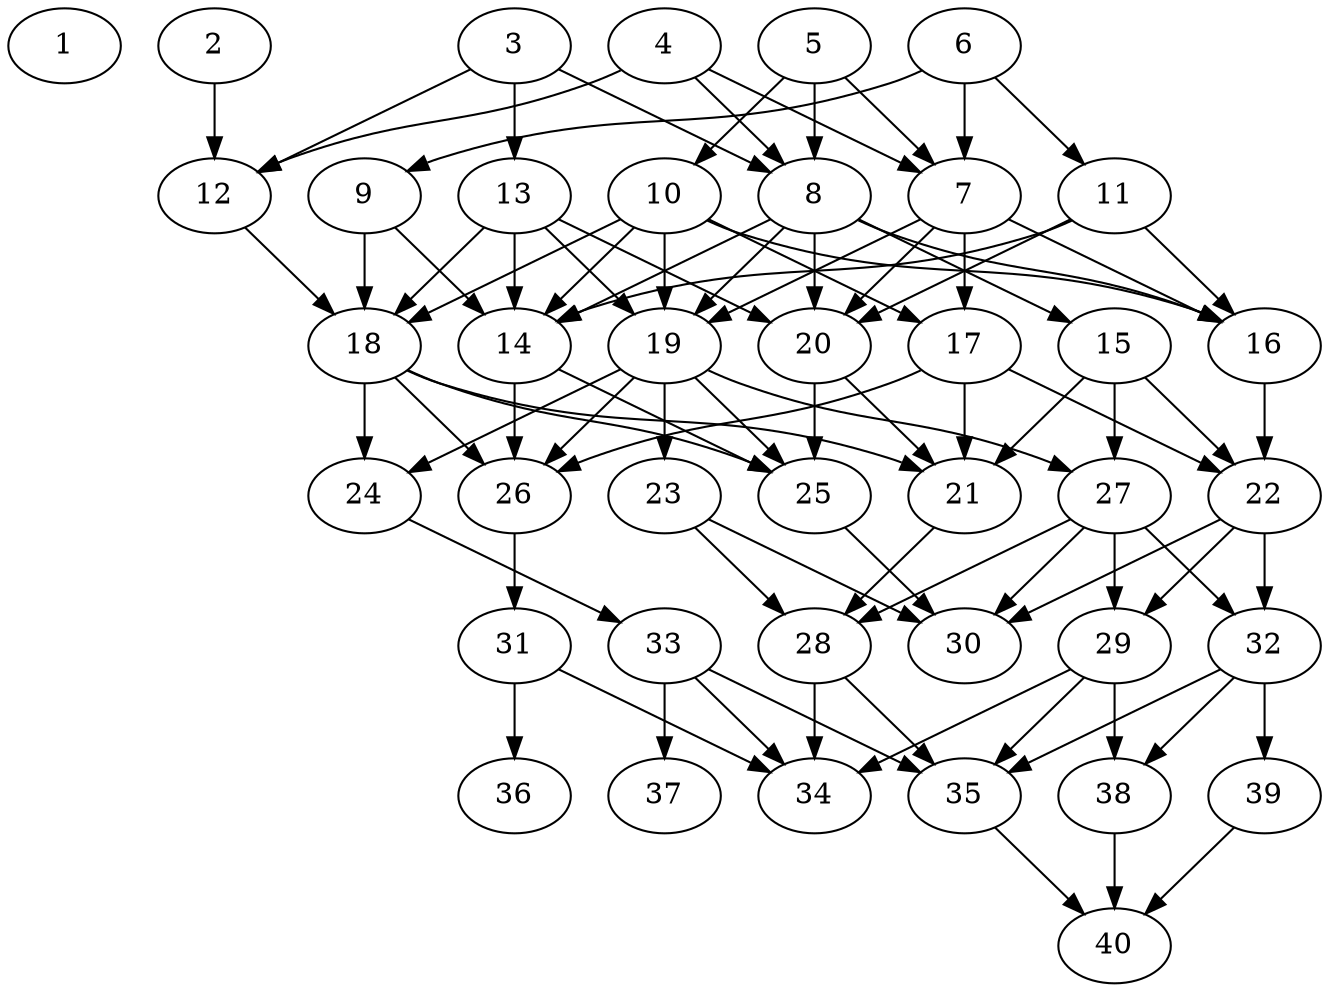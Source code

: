 // DAG automatically generated by daggen at Thu Oct  3 14:06:50 2019
// ./daggen --dot -n 40 --ccr 0.3 --fat 0.5 --regular 0.7 --density 0.6 --mindata 5242880 --maxdata 52428800 
digraph G {
  1 [size="135584427", alpha="0.12", expect_size="40675328"] 
  2 [size="94044160", alpha="0.15", expect_size="28213248"] 
  2 -> 12 [size ="28213248"]
  3 [size="56572587", alpha="0.03", expect_size="16971776"] 
  3 -> 8 [size ="16971776"]
  3 -> 12 [size ="16971776"]
  3 -> 13 [size ="16971776"]
  4 [size="167505920", alpha="0.16", expect_size="50251776"] 
  4 -> 7 [size ="50251776"]
  4 -> 8 [size ="50251776"]
  4 -> 12 [size ="50251776"]
  5 [size="61699413", alpha="0.12", expect_size="18509824"] 
  5 -> 7 [size ="18509824"]
  5 -> 8 [size ="18509824"]
  5 -> 10 [size ="18509824"]
  6 [size="113015467", alpha="0.15", expect_size="33904640"] 
  6 -> 7 [size ="33904640"]
  6 -> 9 [size ="33904640"]
  6 -> 11 [size ="33904640"]
  7 [size="87592960", alpha="0.14", expect_size="26277888"] 
  7 -> 16 [size ="26277888"]
  7 -> 17 [size ="26277888"]
  7 -> 19 [size ="26277888"]
  7 -> 20 [size ="26277888"]
  8 [size="76980907", alpha="0.15", expect_size="23094272"] 
  8 -> 14 [size ="23094272"]
  8 -> 15 [size ="23094272"]
  8 -> 16 [size ="23094272"]
  8 -> 19 [size ="23094272"]
  8 -> 20 [size ="23094272"]
  9 [size="22971733", alpha="0.14", expect_size="6891520"] 
  9 -> 14 [size ="6891520"]
  9 -> 18 [size ="6891520"]
  10 [size="168093013", alpha="0.04", expect_size="50427904"] 
  10 -> 14 [size ="50427904"]
  10 -> 16 [size ="50427904"]
  10 -> 17 [size ="50427904"]
  10 -> 18 [size ="50427904"]
  10 -> 19 [size ="50427904"]
  11 [size="116565333", alpha="0.05", expect_size="34969600"] 
  11 -> 14 [size ="34969600"]
  11 -> 16 [size ="34969600"]
  11 -> 20 [size ="34969600"]
  12 [size="51401387", alpha="0.01", expect_size="15420416"] 
  12 -> 18 [size ="15420416"]
  13 [size="171659947", alpha="0.19", expect_size="51497984"] 
  13 -> 14 [size ="51497984"]
  13 -> 18 [size ="51497984"]
  13 -> 19 [size ="51497984"]
  13 -> 20 [size ="51497984"]
  14 [size="38546773", alpha="0.17", expect_size="11564032"] 
  14 -> 25 [size ="11564032"]
  14 -> 26 [size ="11564032"]
  15 [size="165341867", alpha="0.03", expect_size="49602560"] 
  15 -> 21 [size ="49602560"]
  15 -> 22 [size ="49602560"]
  15 -> 27 [size ="49602560"]
  16 [size="100338347", alpha="0.16", expect_size="30101504"] 
  16 -> 22 [size ="30101504"]
  17 [size="64307200", alpha="0.02", expect_size="19292160"] 
  17 -> 21 [size ="19292160"]
  17 -> 22 [size ="19292160"]
  17 -> 26 [size ="19292160"]
  18 [size="173264213", alpha="0.15", expect_size="51979264"] 
  18 -> 21 [size ="51979264"]
  18 -> 24 [size ="51979264"]
  18 -> 25 [size ="51979264"]
  18 -> 26 [size ="51979264"]
  19 [size="132823040", alpha="0.05", expect_size="39846912"] 
  19 -> 23 [size ="39846912"]
  19 -> 24 [size ="39846912"]
  19 -> 25 [size ="39846912"]
  19 -> 26 [size ="39846912"]
  19 -> 27 [size ="39846912"]
  20 [size="83698347", alpha="0.07", expect_size="25109504"] 
  20 -> 21 [size ="25109504"]
  20 -> 25 [size ="25109504"]
  21 [size="113360213", alpha="0.04", expect_size="34008064"] 
  21 -> 28 [size ="34008064"]
  22 [size="149213867", alpha="0.11", expect_size="44764160"] 
  22 -> 29 [size ="44764160"]
  22 -> 30 [size ="44764160"]
  22 -> 32 [size ="44764160"]
  23 [size="153272320", alpha="0.03", expect_size="45981696"] 
  23 -> 28 [size ="45981696"]
  23 -> 30 [size ="45981696"]
  24 [size="146179413", alpha="0.14", expect_size="43853824"] 
  24 -> 33 [size ="43853824"]
  25 [size="125515093", alpha="0.10", expect_size="37654528"] 
  25 -> 30 [size ="37654528"]
  26 [size="149357227", alpha="0.19", expect_size="44807168"] 
  26 -> 31 [size ="44807168"]
  27 [size="117343573", alpha="0.16", expect_size="35203072"] 
  27 -> 28 [size ="35203072"]
  27 -> 29 [size ="35203072"]
  27 -> 30 [size ="35203072"]
  27 -> 32 [size ="35203072"]
  28 [size="134836907", alpha="0.01", expect_size="40451072"] 
  28 -> 34 [size ="40451072"]
  28 -> 35 [size ="40451072"]
  29 [size="99222187", alpha="0.07", expect_size="29766656"] 
  29 -> 34 [size ="29766656"]
  29 -> 35 [size ="29766656"]
  29 -> 38 [size ="29766656"]
  30 [size="139195733", alpha="0.12", expect_size="41758720"] 
  31 [size="38072320", alpha="0.10", expect_size="11421696"] 
  31 -> 34 [size ="11421696"]
  31 -> 36 [size ="11421696"]
  32 [size="71249920", alpha="0.12", expect_size="21374976"] 
  32 -> 35 [size ="21374976"]
  32 -> 38 [size ="21374976"]
  32 -> 39 [size ="21374976"]
  33 [size="158010027", alpha="0.13", expect_size="47403008"] 
  33 -> 34 [size ="47403008"]
  33 -> 35 [size ="47403008"]
  33 -> 37 [size ="47403008"]
  34 [size="22879573", alpha="0.17", expect_size="6863872"] 
  35 [size="130461013", alpha="0.00", expect_size="39138304"] 
  35 -> 40 [size ="39138304"]
  36 [size="53125120", alpha="0.14", expect_size="15937536"] 
  37 [size="43697493", alpha="0.13", expect_size="13109248"] 
  38 [size="172291413", alpha="0.13", expect_size="51687424"] 
  38 -> 40 [size ="51687424"]
  39 [size="26559147", alpha="0.07", expect_size="7967744"] 
  39 -> 40 [size ="7967744"]
  40 [size="83855360", alpha="0.09", expect_size="25156608"] 
}
